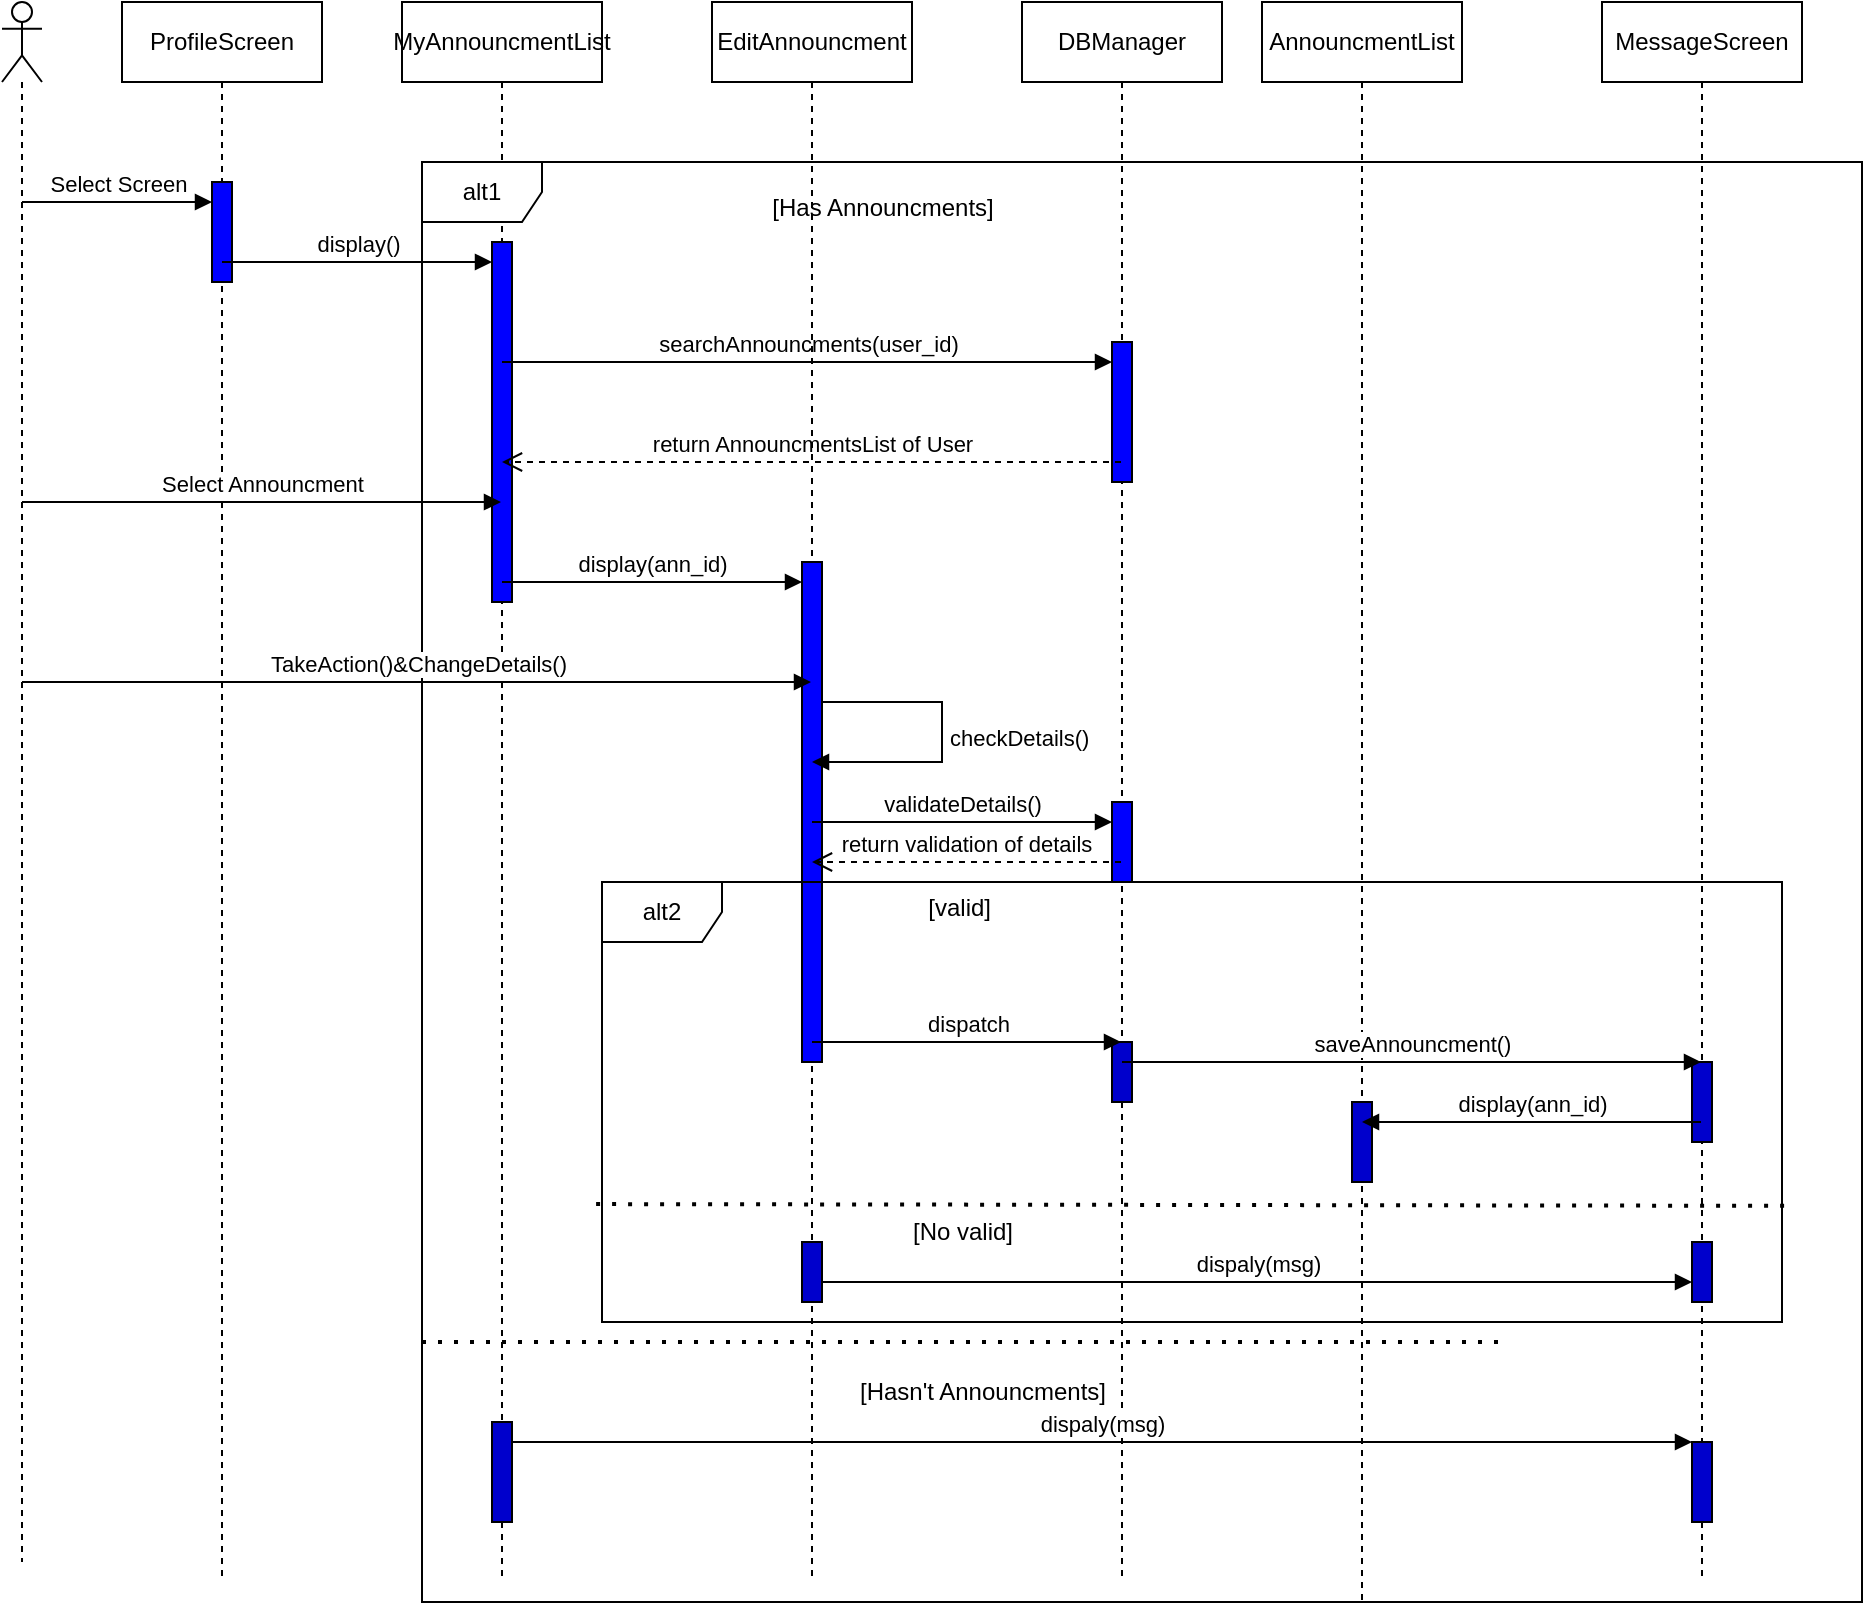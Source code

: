<mxfile version="26.2.2">
  <diagram name="Page-1" id="_9Ku7tVeoncEU6XAkHwG">
    <mxGraphModel dx="1044" dy="660" grid="1" gridSize="10" guides="1" tooltips="1" connect="1" arrows="1" fold="1" page="1" pageScale="1" pageWidth="850" pageHeight="1100" math="0" shadow="0">
      <root>
        <mxCell id="0" />
        <mxCell id="1" parent="0" />
        <mxCell id="6l2sxY0xHWQnPwioO3m_-1" value="" style="shape=umlLifeline;perimeter=lifelinePerimeter;whiteSpace=wrap;html=1;container=1;dropTarget=0;collapsible=0;recursiveResize=0;outlineConnect=0;portConstraint=eastwest;newEdgeStyle={&quot;curved&quot;:0,&quot;rounded&quot;:0};participant=umlActor;" vertex="1" parent="1">
          <mxGeometry x="70" y="80" width="20" height="780" as="geometry" />
        </mxCell>
        <mxCell id="6l2sxY0xHWQnPwioO3m_-2" value="ProfileScreen" style="shape=umlLifeline;perimeter=lifelinePerimeter;whiteSpace=wrap;html=1;container=1;dropTarget=0;collapsible=0;recursiveResize=0;outlineConnect=0;portConstraint=eastwest;newEdgeStyle={&quot;curved&quot;:0,&quot;rounded&quot;:0};" vertex="1" parent="1">
          <mxGeometry x="130" y="80" width="100" height="790" as="geometry" />
        </mxCell>
        <mxCell id="6l2sxY0xHWQnPwioO3m_-5" value="" style="html=1;points=[[0,0,0,0,5],[0,1,0,0,-5],[1,0,0,0,5],[1,1,0,0,-5]];perimeter=orthogonalPerimeter;outlineConnect=0;targetShapes=umlLifeline;portConstraint=eastwest;newEdgeStyle={&quot;curved&quot;:0,&quot;rounded&quot;:0};fillColor=#0000FF;" vertex="1" parent="6l2sxY0xHWQnPwioO3m_-2">
          <mxGeometry x="45" y="90" width="10" height="50" as="geometry" />
        </mxCell>
        <mxCell id="6l2sxY0xHWQnPwioO3m_-3" value="DBManager" style="shape=umlLifeline;perimeter=lifelinePerimeter;whiteSpace=wrap;html=1;container=1;dropTarget=0;collapsible=0;recursiveResize=0;outlineConnect=0;portConstraint=eastwest;newEdgeStyle={&quot;curved&quot;:0,&quot;rounded&quot;:0};" vertex="1" parent="1">
          <mxGeometry x="580" y="80" width="100" height="790" as="geometry" />
        </mxCell>
        <mxCell id="6l2sxY0xHWQnPwioO3m_-12" value="" style="html=1;points=[[0,0,0,0,5],[0,1,0,0,-5],[1,0,0,0,5],[1,1,0,0,-5]];perimeter=orthogonalPerimeter;outlineConnect=0;targetShapes=umlLifeline;portConstraint=eastwest;newEdgeStyle={&quot;curved&quot;:0,&quot;rounded&quot;:0};fillColor=#0000FF;" vertex="1" parent="6l2sxY0xHWQnPwioO3m_-3">
          <mxGeometry x="45" y="170" width="10" height="70" as="geometry" />
        </mxCell>
        <mxCell id="6l2sxY0xHWQnPwioO3m_-4" value="Select Screen" style="html=1;verticalAlign=bottom;endArrow=block;curved=0;rounded=0;" edge="1" parent="1" source="6l2sxY0xHWQnPwioO3m_-1" target="6l2sxY0xHWQnPwioO3m_-5">
          <mxGeometry width="80" relative="1" as="geometry">
            <mxPoint x="380" y="380" as="sourcePoint" />
            <mxPoint x="460" y="380" as="targetPoint" />
            <Array as="points">
              <mxPoint x="130" y="180" />
            </Array>
          </mxGeometry>
        </mxCell>
        <mxCell id="6l2sxY0xHWQnPwioO3m_-8" value="MyAnnouncmentList" style="shape=umlLifeline;perimeter=lifelinePerimeter;whiteSpace=wrap;html=1;container=1;dropTarget=0;collapsible=0;recursiveResize=0;outlineConnect=0;portConstraint=eastwest;newEdgeStyle={&quot;curved&quot;:0,&quot;rounded&quot;:0};" vertex="1" parent="1">
          <mxGeometry x="270" y="80" width="100" height="790" as="geometry" />
        </mxCell>
        <mxCell id="6l2sxY0xHWQnPwioO3m_-10" value="" style="html=1;points=[[0,0,0,0,5],[0,1,0,0,-5],[1,0,0,0,5],[1,1,0,0,-5]];perimeter=orthogonalPerimeter;outlineConnect=0;targetShapes=umlLifeline;portConstraint=eastwest;newEdgeStyle={&quot;curved&quot;:0,&quot;rounded&quot;:0};fillColor=#0000FF;" vertex="1" parent="6l2sxY0xHWQnPwioO3m_-8">
          <mxGeometry x="45" y="120" width="10" height="180" as="geometry" />
        </mxCell>
        <mxCell id="6l2sxY0xHWQnPwioO3m_-9" value="display()" style="html=1;verticalAlign=bottom;endArrow=block;curved=0;rounded=0;" edge="1" parent="1" source="6l2sxY0xHWQnPwioO3m_-2" target="6l2sxY0xHWQnPwioO3m_-10">
          <mxGeometry width="80" relative="1" as="geometry">
            <mxPoint x="380" y="380" as="sourcePoint" />
            <mxPoint x="460" y="380" as="targetPoint" />
            <Array as="points">
              <mxPoint x="240" y="210" />
            </Array>
          </mxGeometry>
        </mxCell>
        <mxCell id="6l2sxY0xHWQnPwioO3m_-11" value="searchAnnouncments(user_id)" style="html=1;verticalAlign=bottom;endArrow=block;curved=0;rounded=0;" edge="1" parent="1" source="6l2sxY0xHWQnPwioO3m_-8" target="6l2sxY0xHWQnPwioO3m_-12">
          <mxGeometry width="80" relative="1" as="geometry">
            <mxPoint x="380" y="380" as="sourcePoint" />
            <mxPoint x="460" y="380" as="targetPoint" />
            <Array as="points">
              <mxPoint x="510" y="260" />
            </Array>
          </mxGeometry>
        </mxCell>
        <mxCell id="6l2sxY0xHWQnPwioO3m_-13" value="return AnnouncmentsList of User" style="html=1;verticalAlign=bottom;endArrow=open;dashed=1;endSize=8;curved=0;rounded=0;" edge="1" parent="1" source="6l2sxY0xHWQnPwioO3m_-3" target="6l2sxY0xHWQnPwioO3m_-8">
          <mxGeometry relative="1" as="geometry">
            <mxPoint x="460" y="380" as="sourcePoint" />
            <mxPoint x="380" y="380" as="targetPoint" />
            <Array as="points">
              <mxPoint x="510" y="310" />
            </Array>
          </mxGeometry>
        </mxCell>
        <mxCell id="6l2sxY0xHWQnPwioO3m_-14" value="alt1" style="shape=umlFrame;whiteSpace=wrap;html=1;pointerEvents=0;" vertex="1" parent="1">
          <mxGeometry x="280" y="160" width="720" height="720" as="geometry" />
        </mxCell>
        <mxCell id="6l2sxY0xHWQnPwioO3m_-15" value="[Has Announcments]" style="text;html=1;align=center;verticalAlign=middle;resizable=0;points=[];autosize=1;strokeColor=none;fillColor=none;" vertex="1" parent="1">
          <mxGeometry x="445" y="168" width="130" height="30" as="geometry" />
        </mxCell>
        <mxCell id="6l2sxY0xHWQnPwioO3m_-16" value="Select Announcment" style="html=1;verticalAlign=bottom;endArrow=block;curved=0;rounded=0;" edge="1" parent="1" source="6l2sxY0xHWQnPwioO3m_-1" target="6l2sxY0xHWQnPwioO3m_-8">
          <mxGeometry width="80" relative="1" as="geometry">
            <mxPoint x="380" y="380" as="sourcePoint" />
            <mxPoint x="460" y="380" as="targetPoint" />
            <Array as="points">
              <mxPoint x="200" y="330" />
            </Array>
          </mxGeometry>
        </mxCell>
        <mxCell id="6l2sxY0xHWQnPwioO3m_-17" value="EditAnnouncment" style="shape=umlLifeline;perimeter=lifelinePerimeter;whiteSpace=wrap;html=1;container=1;dropTarget=0;collapsible=0;recursiveResize=0;outlineConnect=0;portConstraint=eastwest;newEdgeStyle={&quot;curved&quot;:0,&quot;rounded&quot;:0};" vertex="1" parent="1">
          <mxGeometry x="425" y="80" width="100" height="790" as="geometry" />
        </mxCell>
        <mxCell id="6l2sxY0xHWQnPwioO3m_-19" value="" style="html=1;points=[[0,0,0,0,5],[0,1,0,0,-5],[1,0,0,0,5],[1,1,0,0,-5]];perimeter=orthogonalPerimeter;outlineConnect=0;targetShapes=umlLifeline;portConstraint=eastwest;newEdgeStyle={&quot;curved&quot;:0,&quot;rounded&quot;:0};fillColor=#0000FF;" vertex="1" parent="6l2sxY0xHWQnPwioO3m_-17">
          <mxGeometry x="45" y="280" width="10" height="250" as="geometry" />
        </mxCell>
        <mxCell id="6l2sxY0xHWQnPwioO3m_-18" value="display(ann_id)" style="html=1;verticalAlign=bottom;endArrow=block;curved=0;rounded=0;" edge="1" parent="1" source="6l2sxY0xHWQnPwioO3m_-8" target="6l2sxY0xHWQnPwioO3m_-19">
          <mxGeometry width="80" relative="1" as="geometry">
            <mxPoint x="380" y="380" as="sourcePoint" />
            <mxPoint x="460" y="380" as="targetPoint" />
            <Array as="points">
              <mxPoint x="400" y="370" />
            </Array>
          </mxGeometry>
        </mxCell>
        <mxCell id="6l2sxY0xHWQnPwioO3m_-20" value="MessageScreen" style="shape=umlLifeline;perimeter=lifelinePerimeter;whiteSpace=wrap;html=1;container=1;dropTarget=0;collapsible=0;recursiveResize=0;outlineConnect=0;portConstraint=eastwest;newEdgeStyle={&quot;curved&quot;:0,&quot;rounded&quot;:0};" vertex="1" parent="1">
          <mxGeometry x="870" y="80" width="100" height="790" as="geometry" />
        </mxCell>
        <mxCell id="6l2sxY0xHWQnPwioO3m_-25" value="" style="html=1;points=[[0,0,0,0,5],[0,1,0,0,-5],[1,0,0,0,5],[1,1,0,0,-5]];perimeter=orthogonalPerimeter;outlineConnect=0;targetShapes=umlLifeline;portConstraint=eastwest;newEdgeStyle={&quot;curved&quot;:0,&quot;rounded&quot;:0};fillColor=#0000CC;" vertex="1" parent="6l2sxY0xHWQnPwioO3m_-20">
          <mxGeometry x="45" y="720" width="10" height="40" as="geometry" />
        </mxCell>
        <mxCell id="6l2sxY0xHWQnPwioO3m_-42" value="" style="html=1;points=[[0,0,0,0,5],[0,1,0,0,-5],[1,0,0,0,5],[1,1,0,0,-5]];perimeter=orthogonalPerimeter;outlineConnect=0;targetShapes=umlLifeline;portConstraint=eastwest;newEdgeStyle={&quot;curved&quot;:0,&quot;rounded&quot;:0};fillColor=#0000CC;" vertex="1" parent="6l2sxY0xHWQnPwioO3m_-20">
          <mxGeometry x="45" y="620" width="10" height="30" as="geometry" />
        </mxCell>
        <mxCell id="6l2sxY0xHWQnPwioO3m_-21" value="" style="endArrow=none;dashed=1;html=1;dashPattern=1 3;strokeWidth=2;rounded=0;" edge="1" parent="1">
          <mxGeometry width="50" height="50" relative="1" as="geometry">
            <mxPoint x="280" y="750" as="sourcePoint" />
            <mxPoint x="820" y="750" as="targetPoint" />
          </mxGeometry>
        </mxCell>
        <mxCell id="6l2sxY0xHWQnPwioO3m_-22" value="[Hasn&#39;t Announcments]" style="text;html=1;align=center;verticalAlign=middle;resizable=0;points=[];autosize=1;strokeColor=none;fillColor=none;" vertex="1" parent="1">
          <mxGeometry x="485" y="760" width="150" height="30" as="geometry" />
        </mxCell>
        <mxCell id="6l2sxY0xHWQnPwioO3m_-24" value="dispaly(msg)" style="html=1;verticalAlign=bottom;endArrow=block;curved=0;rounded=0;" edge="1" parent="1" source="6l2sxY0xHWQnPwioO3m_-23" target="6l2sxY0xHWQnPwioO3m_-25">
          <mxGeometry width="80" relative="1" as="geometry">
            <mxPoint x="380" y="380" as="sourcePoint" />
            <mxPoint x="460" y="380" as="targetPoint" />
            <Array as="points">
              <mxPoint x="530" y="800" />
            </Array>
          </mxGeometry>
        </mxCell>
        <mxCell id="6l2sxY0xHWQnPwioO3m_-27" value="" style="html=1;verticalAlign=bottom;endArrow=block;curved=0;rounded=0;" edge="1" parent="1" source="6l2sxY0xHWQnPwioO3m_-8" target="6l2sxY0xHWQnPwioO3m_-23">
          <mxGeometry width="80" relative="1" as="geometry">
            <mxPoint x="320" y="630" as="sourcePoint" />
            <mxPoint x="755" y="630" as="targetPoint" />
            <Array as="points" />
          </mxGeometry>
        </mxCell>
        <mxCell id="6l2sxY0xHWQnPwioO3m_-23" value="" style="html=1;points=[[0,0,0,0,5],[0,1,0,0,-5],[1,0,0,0,5],[1,1,0,0,-5]];perimeter=orthogonalPerimeter;outlineConnect=0;targetShapes=umlLifeline;portConstraint=eastwest;newEdgeStyle={&quot;curved&quot;:0,&quot;rounded&quot;:0};fillColor=#0000CC;" vertex="1" parent="1">
          <mxGeometry x="315" y="790" width="10" height="50" as="geometry" />
        </mxCell>
        <mxCell id="6l2sxY0xHWQnPwioO3m_-28" value="TakeAction()&amp;amp;ChangeDetails()" style="html=1;verticalAlign=bottom;endArrow=block;curved=0;rounded=0;" edge="1" parent="1" source="6l2sxY0xHWQnPwioO3m_-1" target="6l2sxY0xHWQnPwioO3m_-17">
          <mxGeometry width="80" relative="1" as="geometry">
            <mxPoint x="380" y="380" as="sourcePoint" />
            <mxPoint x="460" y="380" as="targetPoint" />
            <Array as="points">
              <mxPoint x="280" y="420" />
            </Array>
          </mxGeometry>
        </mxCell>
        <mxCell id="6l2sxY0xHWQnPwioO3m_-30" value="checkDetails()" style="html=1;align=left;spacingLeft=2;endArrow=block;rounded=0;edgeStyle=orthogonalEdgeStyle;curved=0;rounded=0;" edge="1" target="6l2sxY0xHWQnPwioO3m_-17" parent="1">
          <mxGeometry relative="1" as="geometry">
            <mxPoint x="480" y="430" as="sourcePoint" />
            <Array as="points">
              <mxPoint x="540" y="430" />
              <mxPoint x="540" y="460" />
            </Array>
            <mxPoint x="485.5" y="460" as="targetPoint" />
          </mxGeometry>
        </mxCell>
        <mxCell id="6l2sxY0xHWQnPwioO3m_-31" value="validateDetails()" style="html=1;verticalAlign=bottom;endArrow=block;curved=0;rounded=0;" edge="1" parent="1" source="6l2sxY0xHWQnPwioO3m_-17" target="6l2sxY0xHWQnPwioO3m_-32">
          <mxGeometry width="80" relative="1" as="geometry">
            <mxPoint x="380" y="380" as="sourcePoint" />
            <mxPoint x="460" y="380" as="targetPoint" />
            <Array as="points">
              <mxPoint x="550" y="490" />
            </Array>
          </mxGeometry>
        </mxCell>
        <mxCell id="6l2sxY0xHWQnPwioO3m_-32" value="" style="html=1;points=[[0,0,0,0,5],[0,1,0,0,-5],[1,0,0,0,5],[1,1,0,0,-5]];perimeter=orthogonalPerimeter;outlineConnect=0;targetShapes=umlLifeline;portConstraint=eastwest;newEdgeStyle={&quot;curved&quot;:0,&quot;rounded&quot;:0};fillColor=#0000FF;" vertex="1" parent="1">
          <mxGeometry x="625" y="480" width="10" height="40" as="geometry" />
        </mxCell>
        <mxCell id="6l2sxY0xHWQnPwioO3m_-33" value="return validation of details" style="html=1;verticalAlign=bottom;endArrow=open;dashed=1;endSize=8;curved=0;rounded=0;" edge="1" parent="1" source="6l2sxY0xHWQnPwioO3m_-3" target="6l2sxY0xHWQnPwioO3m_-17">
          <mxGeometry relative="1" as="geometry">
            <mxPoint x="460" y="380" as="sourcePoint" />
            <mxPoint x="380" y="380" as="targetPoint" />
            <Array as="points">
              <mxPoint x="570" y="510" />
            </Array>
          </mxGeometry>
        </mxCell>
        <mxCell id="6l2sxY0xHWQnPwioO3m_-34" value="alt2" style="shape=umlFrame;whiteSpace=wrap;html=1;pointerEvents=0;" vertex="1" parent="1">
          <mxGeometry x="370" y="520" width="590" height="220" as="geometry" />
        </mxCell>
        <mxCell id="6l2sxY0xHWQnPwioO3m_-35" value="[valid]&amp;nbsp;" style="text;html=1;align=center;verticalAlign=middle;resizable=0;points=[];autosize=1;strokeColor=none;fillColor=none;" vertex="1" parent="1">
          <mxGeometry x="520" y="518" width="60" height="30" as="geometry" />
        </mxCell>
        <mxCell id="6l2sxY0xHWQnPwioO3m_-37" value="" style="endArrow=none;dashed=1;html=1;dashPattern=1 3;strokeWidth=2;rounded=0;entryX=1.003;entryY=0.736;entryDx=0;entryDy=0;entryPerimeter=0;exitX=-0.005;exitY=0.732;exitDx=0;exitDy=0;exitPerimeter=0;" edge="1" parent="1" source="6l2sxY0xHWQnPwioO3m_-34" target="6l2sxY0xHWQnPwioO3m_-34">
          <mxGeometry width="50" height="50" relative="1" as="geometry">
            <mxPoint x="410" y="651" as="sourcePoint" />
            <mxPoint x="450" y="600" as="targetPoint" />
            <Array as="points" />
          </mxGeometry>
        </mxCell>
        <mxCell id="6l2sxY0xHWQnPwioO3m_-38" value="[No valid]" style="text;html=1;align=center;verticalAlign=middle;resizable=0;points=[];autosize=1;strokeColor=none;fillColor=none;" vertex="1" parent="1">
          <mxGeometry x="515" y="680" width="70" height="30" as="geometry" />
        </mxCell>
        <mxCell id="6l2sxY0xHWQnPwioO3m_-41" value="" style="html=1;points=[[0,0,0,0,5],[0,1,0,0,-5],[1,0,0,0,5],[1,1,0,0,-5]];perimeter=orthogonalPerimeter;outlineConnect=0;targetShapes=umlLifeline;portConstraint=eastwest;newEdgeStyle={&quot;curved&quot;:0,&quot;rounded&quot;:0};fillColor=#0000CC;" vertex="1" parent="1">
          <mxGeometry x="470" y="700" width="10" height="30" as="geometry" />
        </mxCell>
        <mxCell id="6l2sxY0xHWQnPwioO3m_-43" value="dispaly(msg)" style="html=1;verticalAlign=bottom;endArrow=block;curved=0;rounded=0;" edge="1" parent="1" source="6l2sxY0xHWQnPwioO3m_-41" target="6l2sxY0xHWQnPwioO3m_-42">
          <mxGeometry width="80" relative="1" as="geometry">
            <mxPoint x="380" y="620" as="sourcePoint" />
            <mxPoint x="460" y="620" as="targetPoint" />
            <Array as="points">
              <mxPoint x="550" y="720" />
            </Array>
          </mxGeometry>
        </mxCell>
        <mxCell id="6l2sxY0xHWQnPwioO3m_-48" value="" style="html=1;points=[[0,0,0,0,5],[0,1,0,0,-5],[1,0,0,0,5],[1,1,0,0,-5]];perimeter=orthogonalPerimeter;outlineConnect=0;targetShapes=umlLifeline;portConstraint=eastwest;newEdgeStyle={&quot;curved&quot;:0,&quot;rounded&quot;:0};fillColor=#0000CC;" vertex="1" parent="1">
          <mxGeometry x="625" y="600" width="10" height="30" as="geometry" />
        </mxCell>
        <mxCell id="6l2sxY0xHWQnPwioO3m_-49" value="dispatch" style="html=1;verticalAlign=bottom;endArrow=block;curved=0;rounded=0;" edge="1" parent="1" source="6l2sxY0xHWQnPwioO3m_-17" target="6l2sxY0xHWQnPwioO3m_-3">
          <mxGeometry width="80" relative="1" as="geometry">
            <mxPoint x="380" y="520" as="sourcePoint" />
            <mxPoint x="460" y="520" as="targetPoint" />
            <Array as="points">
              <mxPoint x="570" y="600" />
            </Array>
          </mxGeometry>
        </mxCell>
        <mxCell id="6l2sxY0xHWQnPwioO3m_-50" value="AnnouncmentList" style="shape=umlLifeline;perimeter=lifelinePerimeter;whiteSpace=wrap;html=1;container=1;dropTarget=0;collapsible=0;recursiveResize=0;outlineConnect=0;portConstraint=eastwest;newEdgeStyle={&quot;curved&quot;:0,&quot;rounded&quot;:0};" vertex="1" parent="1">
          <mxGeometry x="700" y="80" width="100" height="800" as="geometry" />
        </mxCell>
        <mxCell id="6l2sxY0xHWQnPwioO3m_-53" value="" style="html=1;points=[[0,0,0,0,5],[0,1,0,0,-5],[1,0,0,0,5],[1,1,0,0,-5]];perimeter=orthogonalPerimeter;outlineConnect=0;targetShapes=umlLifeline;portConstraint=eastwest;newEdgeStyle={&quot;curved&quot;:0,&quot;rounded&quot;:0};fillColor=#0000CC;" vertex="1" parent="6l2sxY0xHWQnPwioO3m_-50">
          <mxGeometry x="45" y="550" width="10" height="40" as="geometry" />
        </mxCell>
        <mxCell id="6l2sxY0xHWQnPwioO3m_-52" value="" style="html=1;points=[[0,0,0,0,5],[0,1,0,0,-5],[1,0,0,0,5],[1,1,0,0,-5]];perimeter=orthogonalPerimeter;outlineConnect=0;targetShapes=umlLifeline;portConstraint=eastwest;newEdgeStyle={&quot;curved&quot;:0,&quot;rounded&quot;:0};fillColor=#0000CC;" vertex="1" parent="1">
          <mxGeometry x="915" y="610" width="10" height="40" as="geometry" />
        </mxCell>
        <mxCell id="6l2sxY0xHWQnPwioO3m_-54" value="display(ann_id)" style="html=1;verticalAlign=bottom;endArrow=block;curved=0;rounded=0;" edge="1" parent="1" source="6l2sxY0xHWQnPwioO3m_-20" target="6l2sxY0xHWQnPwioO3m_-50">
          <mxGeometry width="80" relative="1" as="geometry">
            <mxPoint x="500" y="520" as="sourcePoint" />
            <mxPoint x="580" y="520" as="targetPoint" />
            <Array as="points">
              <mxPoint x="860" y="640" />
            </Array>
          </mxGeometry>
        </mxCell>
        <mxCell id="6l2sxY0xHWQnPwioO3m_-55" value="saveAnnouncment()" style="html=1;verticalAlign=bottom;endArrow=block;curved=0;rounded=0;" edge="1" parent="1" source="6l2sxY0xHWQnPwioO3m_-3" target="6l2sxY0xHWQnPwioO3m_-20">
          <mxGeometry width="80" relative="1" as="geometry">
            <mxPoint x="500" y="520" as="sourcePoint" />
            <mxPoint x="580" y="520" as="targetPoint" />
            <Array as="points">
              <mxPoint x="790" y="610" />
            </Array>
          </mxGeometry>
        </mxCell>
      </root>
    </mxGraphModel>
  </diagram>
</mxfile>
